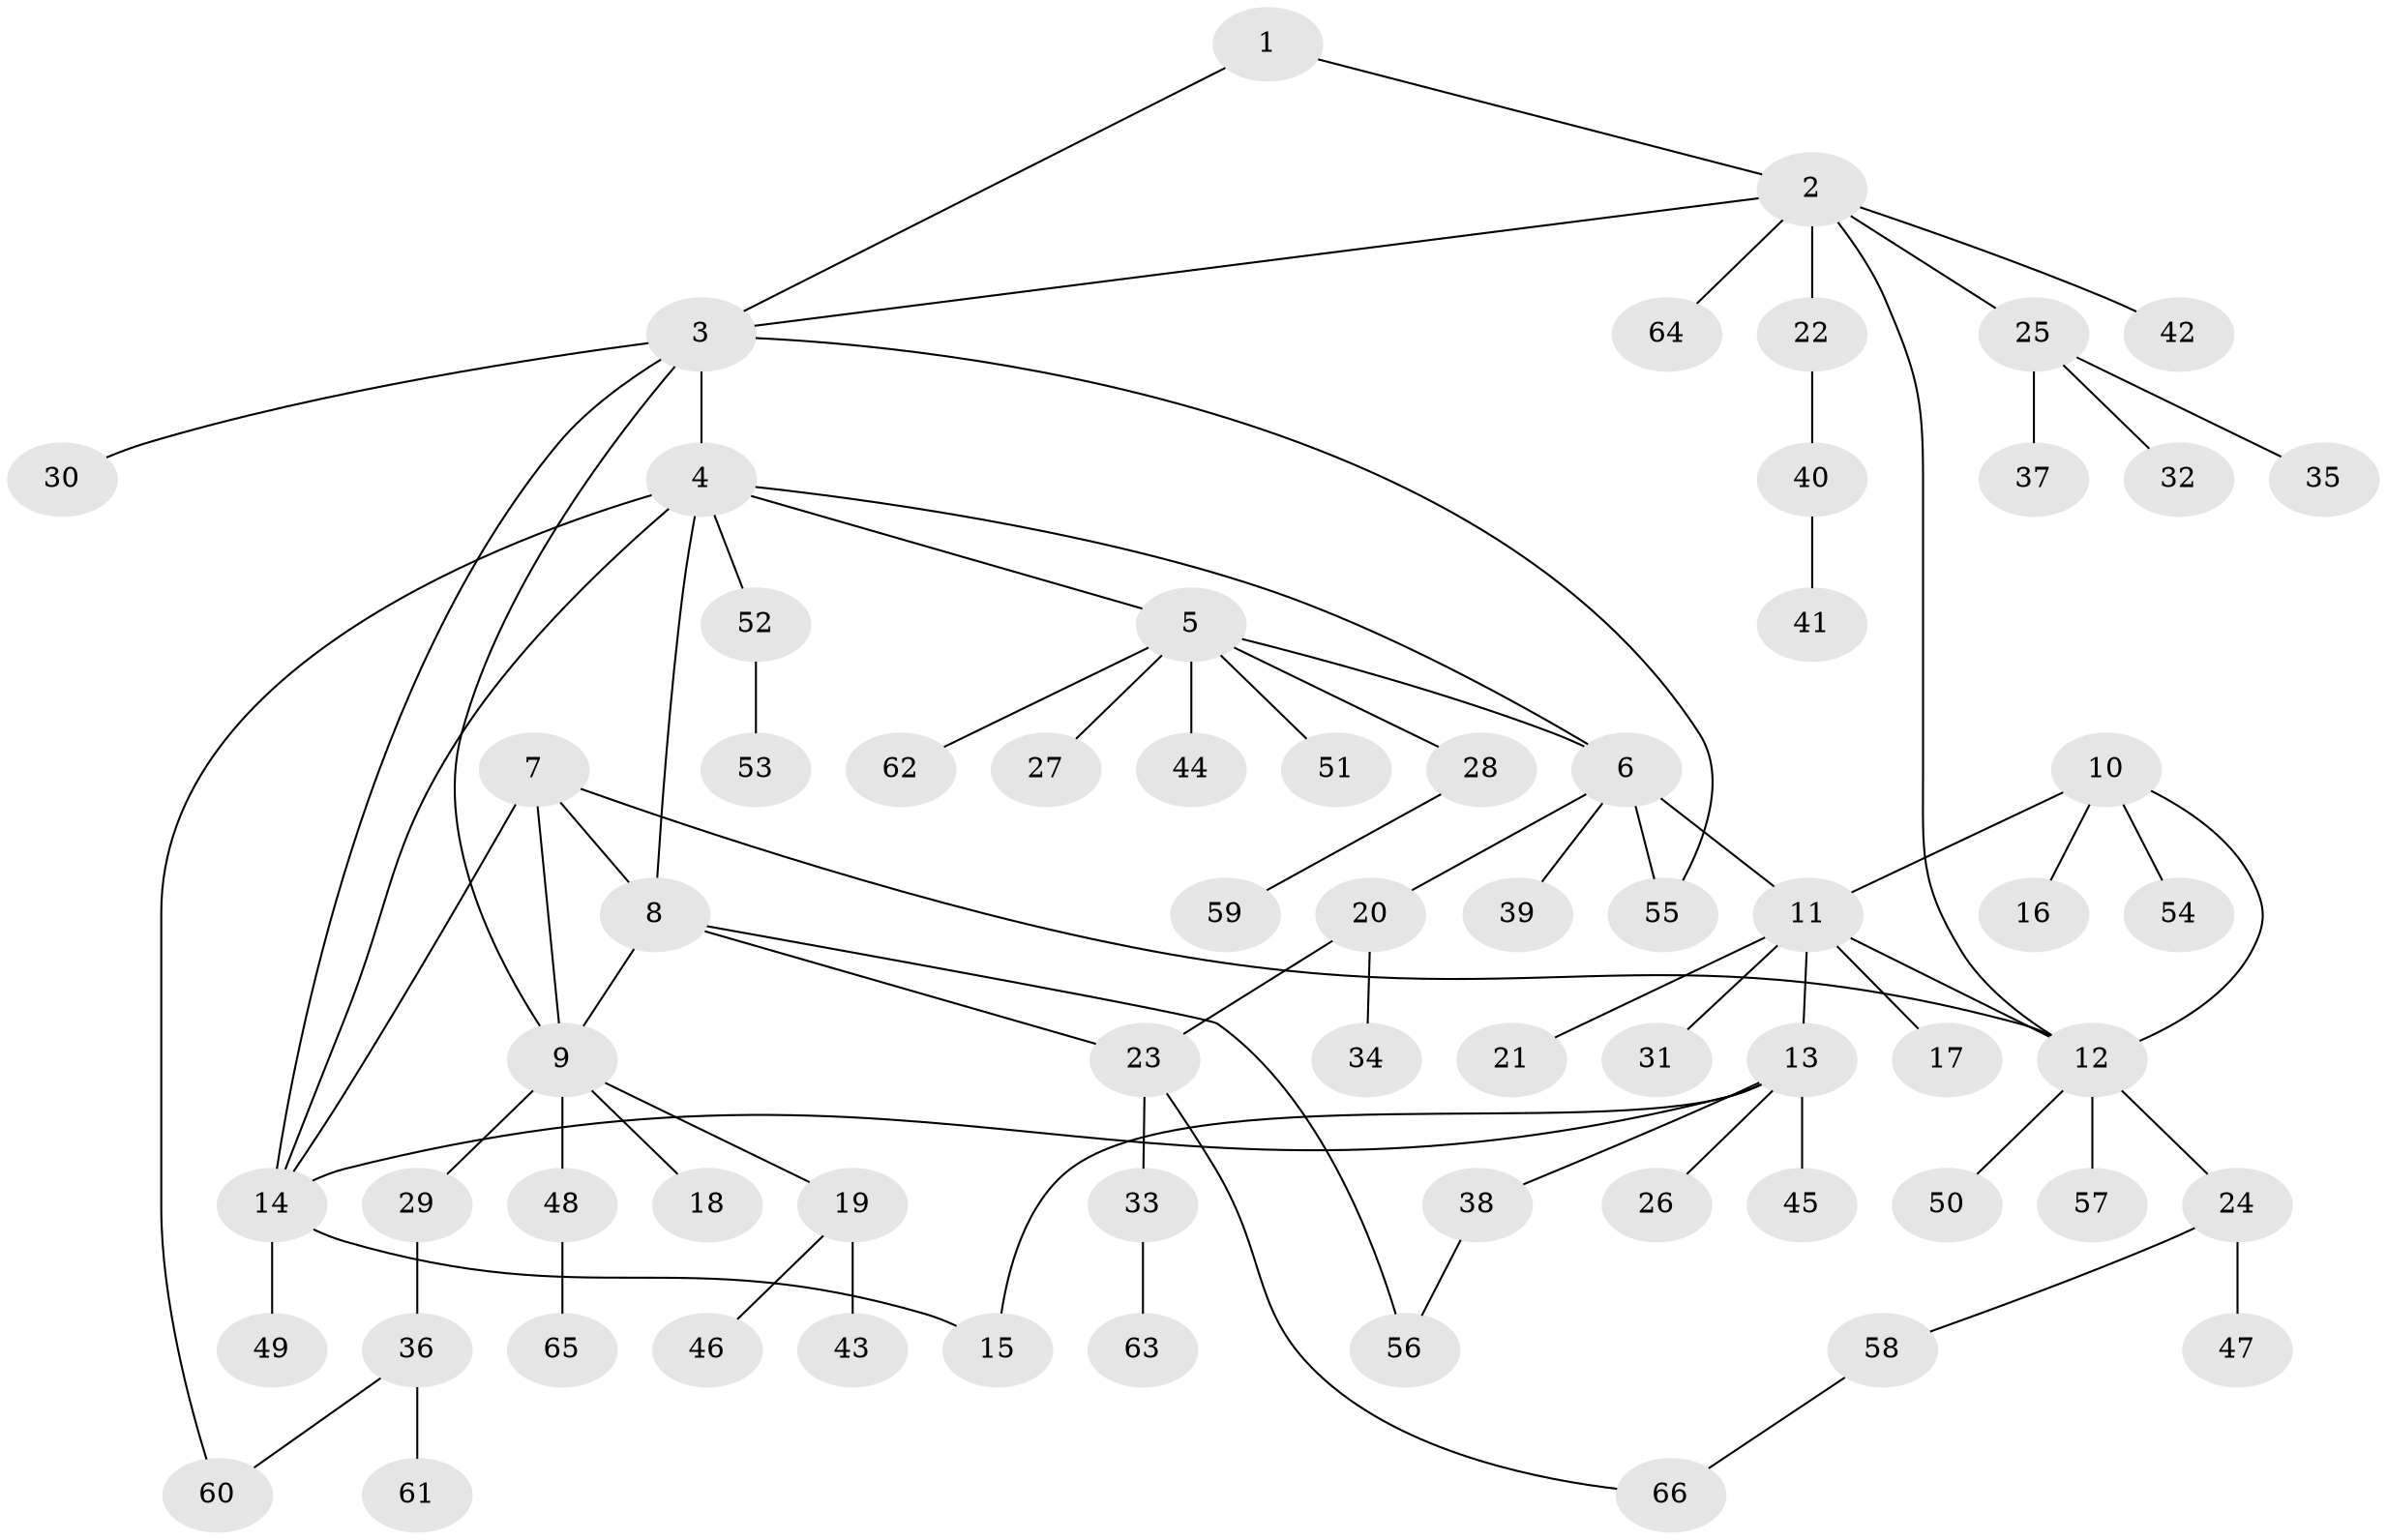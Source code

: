 // coarse degree distribution, {15: 0.02564102564102564, 7: 0.02564102564102564, 4: 0.10256410256410256, 6: 0.02564102564102564, 5: 0.05128205128205128, 11: 0.02564102564102564, 1: 0.5641025641025641, 2: 0.15384615384615385, 3: 0.02564102564102564}
// Generated by graph-tools (version 1.1) at 2025/19/03/04/25 18:19:56]
// undirected, 66 vertices, 81 edges
graph export_dot {
graph [start="1"]
  node [color=gray90,style=filled];
  1;
  2;
  3;
  4;
  5;
  6;
  7;
  8;
  9;
  10;
  11;
  12;
  13;
  14;
  15;
  16;
  17;
  18;
  19;
  20;
  21;
  22;
  23;
  24;
  25;
  26;
  27;
  28;
  29;
  30;
  31;
  32;
  33;
  34;
  35;
  36;
  37;
  38;
  39;
  40;
  41;
  42;
  43;
  44;
  45;
  46;
  47;
  48;
  49;
  50;
  51;
  52;
  53;
  54;
  55;
  56;
  57;
  58;
  59;
  60;
  61;
  62;
  63;
  64;
  65;
  66;
  1 -- 2;
  1 -- 3;
  2 -- 3;
  2 -- 12;
  2 -- 22;
  2 -- 25;
  2 -- 42;
  2 -- 64;
  3 -- 4;
  3 -- 9;
  3 -- 14;
  3 -- 30;
  3 -- 55;
  4 -- 5;
  4 -- 6;
  4 -- 8;
  4 -- 14;
  4 -- 52;
  4 -- 60;
  5 -- 6;
  5 -- 27;
  5 -- 28;
  5 -- 44;
  5 -- 51;
  5 -- 62;
  6 -- 11;
  6 -- 20;
  6 -- 39;
  6 -- 55;
  7 -- 8;
  7 -- 9;
  7 -- 12;
  7 -- 14;
  8 -- 9;
  8 -- 23;
  8 -- 56;
  9 -- 18;
  9 -- 19;
  9 -- 29;
  9 -- 48;
  10 -- 11;
  10 -- 12;
  10 -- 16;
  10 -- 54;
  11 -- 12;
  11 -- 13;
  11 -- 17;
  11 -- 21;
  11 -- 31;
  12 -- 24;
  12 -- 50;
  12 -- 57;
  13 -- 14;
  13 -- 15;
  13 -- 26;
  13 -- 38;
  13 -- 45;
  14 -- 15;
  14 -- 49;
  19 -- 43;
  19 -- 46;
  20 -- 23;
  20 -- 34;
  22 -- 40;
  23 -- 33;
  23 -- 66;
  24 -- 47;
  24 -- 58;
  25 -- 32;
  25 -- 35;
  25 -- 37;
  28 -- 59;
  29 -- 36;
  33 -- 63;
  36 -- 60;
  36 -- 61;
  38 -- 56;
  40 -- 41;
  48 -- 65;
  52 -- 53;
  58 -- 66;
}
